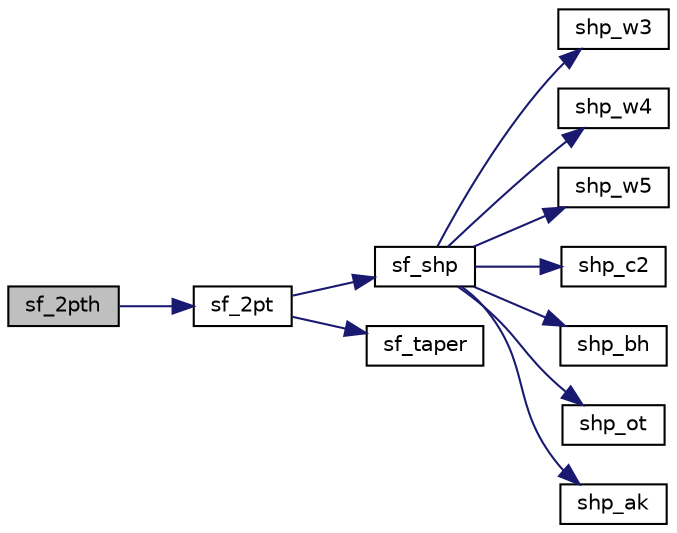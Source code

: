 digraph "sf_2pth"
{
  edge [fontname="Helvetica",fontsize="10",labelfontname="Helvetica",labelfontsize="10"];
  node [fontname="Helvetica",fontsize="10",shape=record];
  rankdir="LR";
  Node1 [label="sf_2pth",height=0.2,width=0.4,color="black", fillcolor="grey75", style="filled", fontcolor="black"];
  Node1 -> Node2 [color="midnightblue",fontsize="10",style="solid",fontname="Helvetica"];
  Node2 [label="sf_2pt",height=0.2,width=0.4,color="black", fillcolor="white", style="filled",URL="$sf__2pt_8f.html#a54afbc0edb0eaad1af10870afe11d4b1"];
  Node2 -> Node3 [color="midnightblue",fontsize="10",style="solid",fontname="Helvetica"];
  Node3 [label="sf_shp",height=0.2,width=0.4,color="black", fillcolor="white", style="filled",URL="$sf__shp_8f.html#a2819e4716bd796526266918c24f55dd1"];
  Node3 -> Node4 [color="midnightblue",fontsize="10",style="solid",fontname="Helvetica"];
  Node4 [label="shp_w3",height=0.2,width=0.4,color="black", fillcolor="white", style="filled",URL="$f__west_8f.html#a7320e4504b8fbbd6e61ab7bea663ee13"];
  Node3 -> Node5 [color="midnightblue",fontsize="10",style="solid",fontname="Helvetica"];
  Node5 [label="shp_w4",height=0.2,width=0.4,color="black", fillcolor="white", style="filled",URL="$f__west_8f.html#a2957d5fe02331635599c774bab3b9f0d"];
  Node3 -> Node6 [color="midnightblue",fontsize="10",style="solid",fontname="Helvetica"];
  Node6 [label="shp_w5",height=0.2,width=0.4,color="black", fillcolor="white", style="filled",URL="$f__west_8f.html#a815631af145bb4ede84483d9dd73e6d8"];
  Node3 -> Node7 [color="midnightblue",fontsize="10",style="solid",fontname="Helvetica"];
  Node7 [label="shp_c2",height=0.2,width=0.4,color="black", fillcolor="white", style="filled",URL="$f__ingy_8f.html#a74666613be266d81e2f0de273a2c1693"];
  Node3 -> Node8 [color="midnightblue",fontsize="10",style="solid",fontname="Helvetica"];
  Node8 [label="shp_bh",height=0.2,width=0.4,color="black", fillcolor="white", style="filled",URL="$f__other_8f.html#a3cc0e6495911c5acae4ada577f8c3e70"];
  Node3 -> Node9 [color="midnightblue",fontsize="10",style="solid",fontname="Helvetica"];
  Node9 [label="shp_ot",height=0.2,width=0.4,color="black", fillcolor="white", style="filled",URL="$f__other_8f.html#a6b3c908586841c3ba5d965f8c5fe7118"];
  Node3 -> Node10 [color="midnightblue",fontsize="10",style="solid",fontname="Helvetica"];
  Node10 [label="shp_ak",height=0.2,width=0.4,color="black", fillcolor="white", style="filled",URL="$f__alaska_8f.html#a253a736d2cd0b10a5bcc3e9dbc4c8484"];
  Node2 -> Node11 [color="midnightblue",fontsize="10",style="solid",fontname="Helvetica"];
  Node11 [label="sf_taper",height=0.2,width=0.4,color="black", fillcolor="white", style="filled",URL="$sf__taper_8f.html#a5fd5fb78f1837f9cdc81ae45683099e0"];
}
